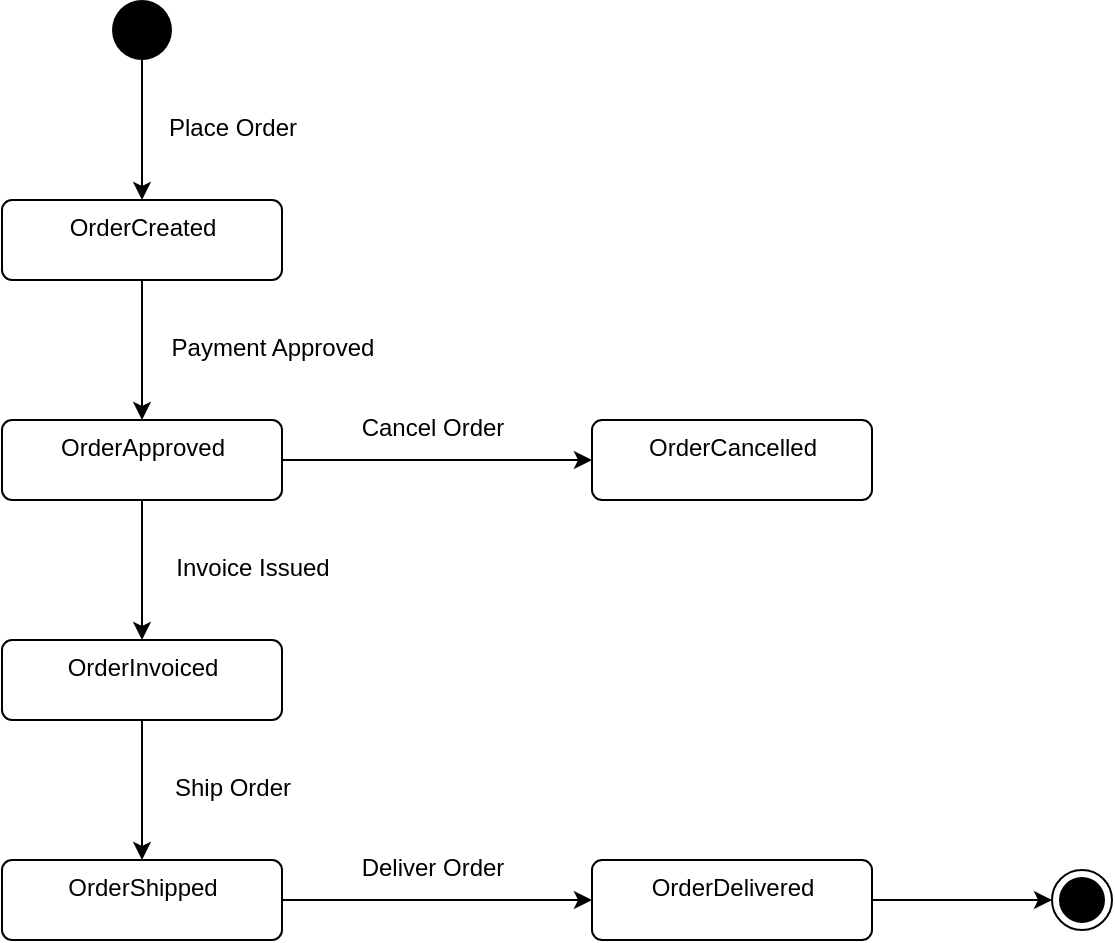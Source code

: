 <mxfile version="13.10.0" type="github">
  <diagram id="kgpKYQtTHZ0yAKxKKP6v" name="Page-1">
    <mxGraphModel dx="1350" dy="745" grid="1" gridSize="10" guides="1" tooltips="1" connect="1" arrows="1" fold="1" page="1" pageScale="1" pageWidth="850" pageHeight="1100" math="0" shadow="0">
      <root>
        <mxCell id="0" />
        <mxCell id="1" parent="0" />
        <mxCell id="Cy3uHaTTeSD2IJ_7kzdA-3" style="edgeStyle=orthogonalEdgeStyle;rounded=0;orthogonalLoop=1;jettySize=auto;html=1;" edge="1" parent="1" source="Cy3uHaTTeSD2IJ_7kzdA-1" target="Cy3uHaTTeSD2IJ_7kzdA-2">
          <mxGeometry relative="1" as="geometry" />
        </mxCell>
        <mxCell id="Cy3uHaTTeSD2IJ_7kzdA-1" value="" style="ellipse;fillColor=#000000;strokeColor=none;" vertex="1" parent="1">
          <mxGeometry x="140" y="140" width="30" height="30" as="geometry" />
        </mxCell>
        <mxCell id="Cy3uHaTTeSD2IJ_7kzdA-5" style="edgeStyle=orthogonalEdgeStyle;rounded=0;orthogonalLoop=1;jettySize=auto;html=1;" edge="1" parent="1" source="Cy3uHaTTeSD2IJ_7kzdA-2" target="Cy3uHaTTeSD2IJ_7kzdA-4">
          <mxGeometry relative="1" as="geometry" />
        </mxCell>
        <mxCell id="Cy3uHaTTeSD2IJ_7kzdA-2" value="OrderCreated" style="html=1;align=center;verticalAlign=top;rounded=1;absoluteArcSize=1;arcSize=10;dashed=0;" vertex="1" parent="1">
          <mxGeometry x="85" y="240" width="140" height="40" as="geometry" />
        </mxCell>
        <mxCell id="Cy3uHaTTeSD2IJ_7kzdA-7" style="edgeStyle=orthogonalEdgeStyle;rounded=0;orthogonalLoop=1;jettySize=auto;html=1;entryX=0;entryY=0.5;entryDx=0;entryDy=0;" edge="1" parent="1" source="Cy3uHaTTeSD2IJ_7kzdA-4" target="Cy3uHaTTeSD2IJ_7kzdA-6">
          <mxGeometry relative="1" as="geometry" />
        </mxCell>
        <mxCell id="Cy3uHaTTeSD2IJ_7kzdA-9" style="edgeStyle=orthogonalEdgeStyle;rounded=0;orthogonalLoop=1;jettySize=auto;html=1;" edge="1" parent="1" source="Cy3uHaTTeSD2IJ_7kzdA-4" target="Cy3uHaTTeSD2IJ_7kzdA-8">
          <mxGeometry relative="1" as="geometry" />
        </mxCell>
        <mxCell id="Cy3uHaTTeSD2IJ_7kzdA-4" value="OrderApproved" style="html=1;align=center;verticalAlign=top;rounded=1;absoluteArcSize=1;arcSize=10;dashed=0;" vertex="1" parent="1">
          <mxGeometry x="85" y="350" width="140" height="40" as="geometry" />
        </mxCell>
        <mxCell id="Cy3uHaTTeSD2IJ_7kzdA-6" value="OrderCancelled" style="html=1;align=center;verticalAlign=top;rounded=1;absoluteArcSize=1;arcSize=10;dashed=0;" vertex="1" parent="1">
          <mxGeometry x="380" y="350" width="140" height="40" as="geometry" />
        </mxCell>
        <mxCell id="Cy3uHaTTeSD2IJ_7kzdA-11" style="edgeStyle=orthogonalEdgeStyle;rounded=0;orthogonalLoop=1;jettySize=auto;html=1;" edge="1" parent="1" source="Cy3uHaTTeSD2IJ_7kzdA-8" target="Cy3uHaTTeSD2IJ_7kzdA-10">
          <mxGeometry relative="1" as="geometry" />
        </mxCell>
        <mxCell id="Cy3uHaTTeSD2IJ_7kzdA-8" value="OrderInvoiced" style="html=1;align=center;verticalAlign=top;rounded=1;absoluteArcSize=1;arcSize=10;dashed=0;" vertex="1" parent="1">
          <mxGeometry x="85" y="460" width="140" height="40" as="geometry" />
        </mxCell>
        <mxCell id="Cy3uHaTTeSD2IJ_7kzdA-13" style="edgeStyle=orthogonalEdgeStyle;rounded=0;orthogonalLoop=1;jettySize=auto;html=1;entryX=0;entryY=0.5;entryDx=0;entryDy=0;" edge="1" parent="1" source="Cy3uHaTTeSD2IJ_7kzdA-10" target="Cy3uHaTTeSD2IJ_7kzdA-12">
          <mxGeometry relative="1" as="geometry" />
        </mxCell>
        <mxCell id="Cy3uHaTTeSD2IJ_7kzdA-10" value="OrderShipped" style="html=1;align=center;verticalAlign=top;rounded=1;absoluteArcSize=1;arcSize=10;dashed=0;" vertex="1" parent="1">
          <mxGeometry x="85" y="570" width="140" height="40" as="geometry" />
        </mxCell>
        <mxCell id="Cy3uHaTTeSD2IJ_7kzdA-16" style="edgeStyle=orthogonalEdgeStyle;rounded=0;orthogonalLoop=1;jettySize=auto;html=1;entryX=0;entryY=0.5;entryDx=0;entryDy=0;" edge="1" parent="1" source="Cy3uHaTTeSD2IJ_7kzdA-12" target="Cy3uHaTTeSD2IJ_7kzdA-14">
          <mxGeometry relative="1" as="geometry" />
        </mxCell>
        <mxCell id="Cy3uHaTTeSD2IJ_7kzdA-12" value="OrderDelivered" style="html=1;align=center;verticalAlign=top;rounded=1;absoluteArcSize=1;arcSize=10;dashed=0;" vertex="1" parent="1">
          <mxGeometry x="380" y="570" width="140" height="40" as="geometry" />
        </mxCell>
        <mxCell id="Cy3uHaTTeSD2IJ_7kzdA-14" value="" style="ellipse;html=1;shape=endState;fillColor=#000000;strokeColor=#000000;" vertex="1" parent="1">
          <mxGeometry x="610" y="575" width="30" height="30" as="geometry" />
        </mxCell>
        <mxCell id="Cy3uHaTTeSD2IJ_7kzdA-17" value="Place Order" style="text;html=1;align=center;" vertex="1" parent="1">
          <mxGeometry x="100" y="190" width="200" height="25" as="geometry" />
        </mxCell>
        <mxCell id="Cy3uHaTTeSD2IJ_7kzdA-18" value="Payment Approved" style="text;html=1;align=center;" vertex="1" parent="1">
          <mxGeometry x="120" y="300" width="200" height="25" as="geometry" />
        </mxCell>
        <mxCell id="Cy3uHaTTeSD2IJ_7kzdA-19" value="Invoice Issued" style="text;html=1;align=center;" vertex="1" parent="1">
          <mxGeometry x="110" y="410" width="200" height="25" as="geometry" />
        </mxCell>
        <mxCell id="Cy3uHaTTeSD2IJ_7kzdA-20" value="Cancel Order" style="text;html=1;align=center;" vertex="1" parent="1">
          <mxGeometry x="200" y="340" width="200" height="25" as="geometry" />
        </mxCell>
        <mxCell id="Cy3uHaTTeSD2IJ_7kzdA-21" value="Ship Order" style="text;html=1;align=center;" vertex="1" parent="1">
          <mxGeometry x="100" y="520" width="200" height="25" as="geometry" />
        </mxCell>
        <mxCell id="Cy3uHaTTeSD2IJ_7kzdA-22" value="Deliver Order" style="text;html=1;align=center;" vertex="1" parent="1">
          <mxGeometry x="200" y="560" width="200" height="25" as="geometry" />
        </mxCell>
      </root>
    </mxGraphModel>
  </diagram>
</mxfile>
